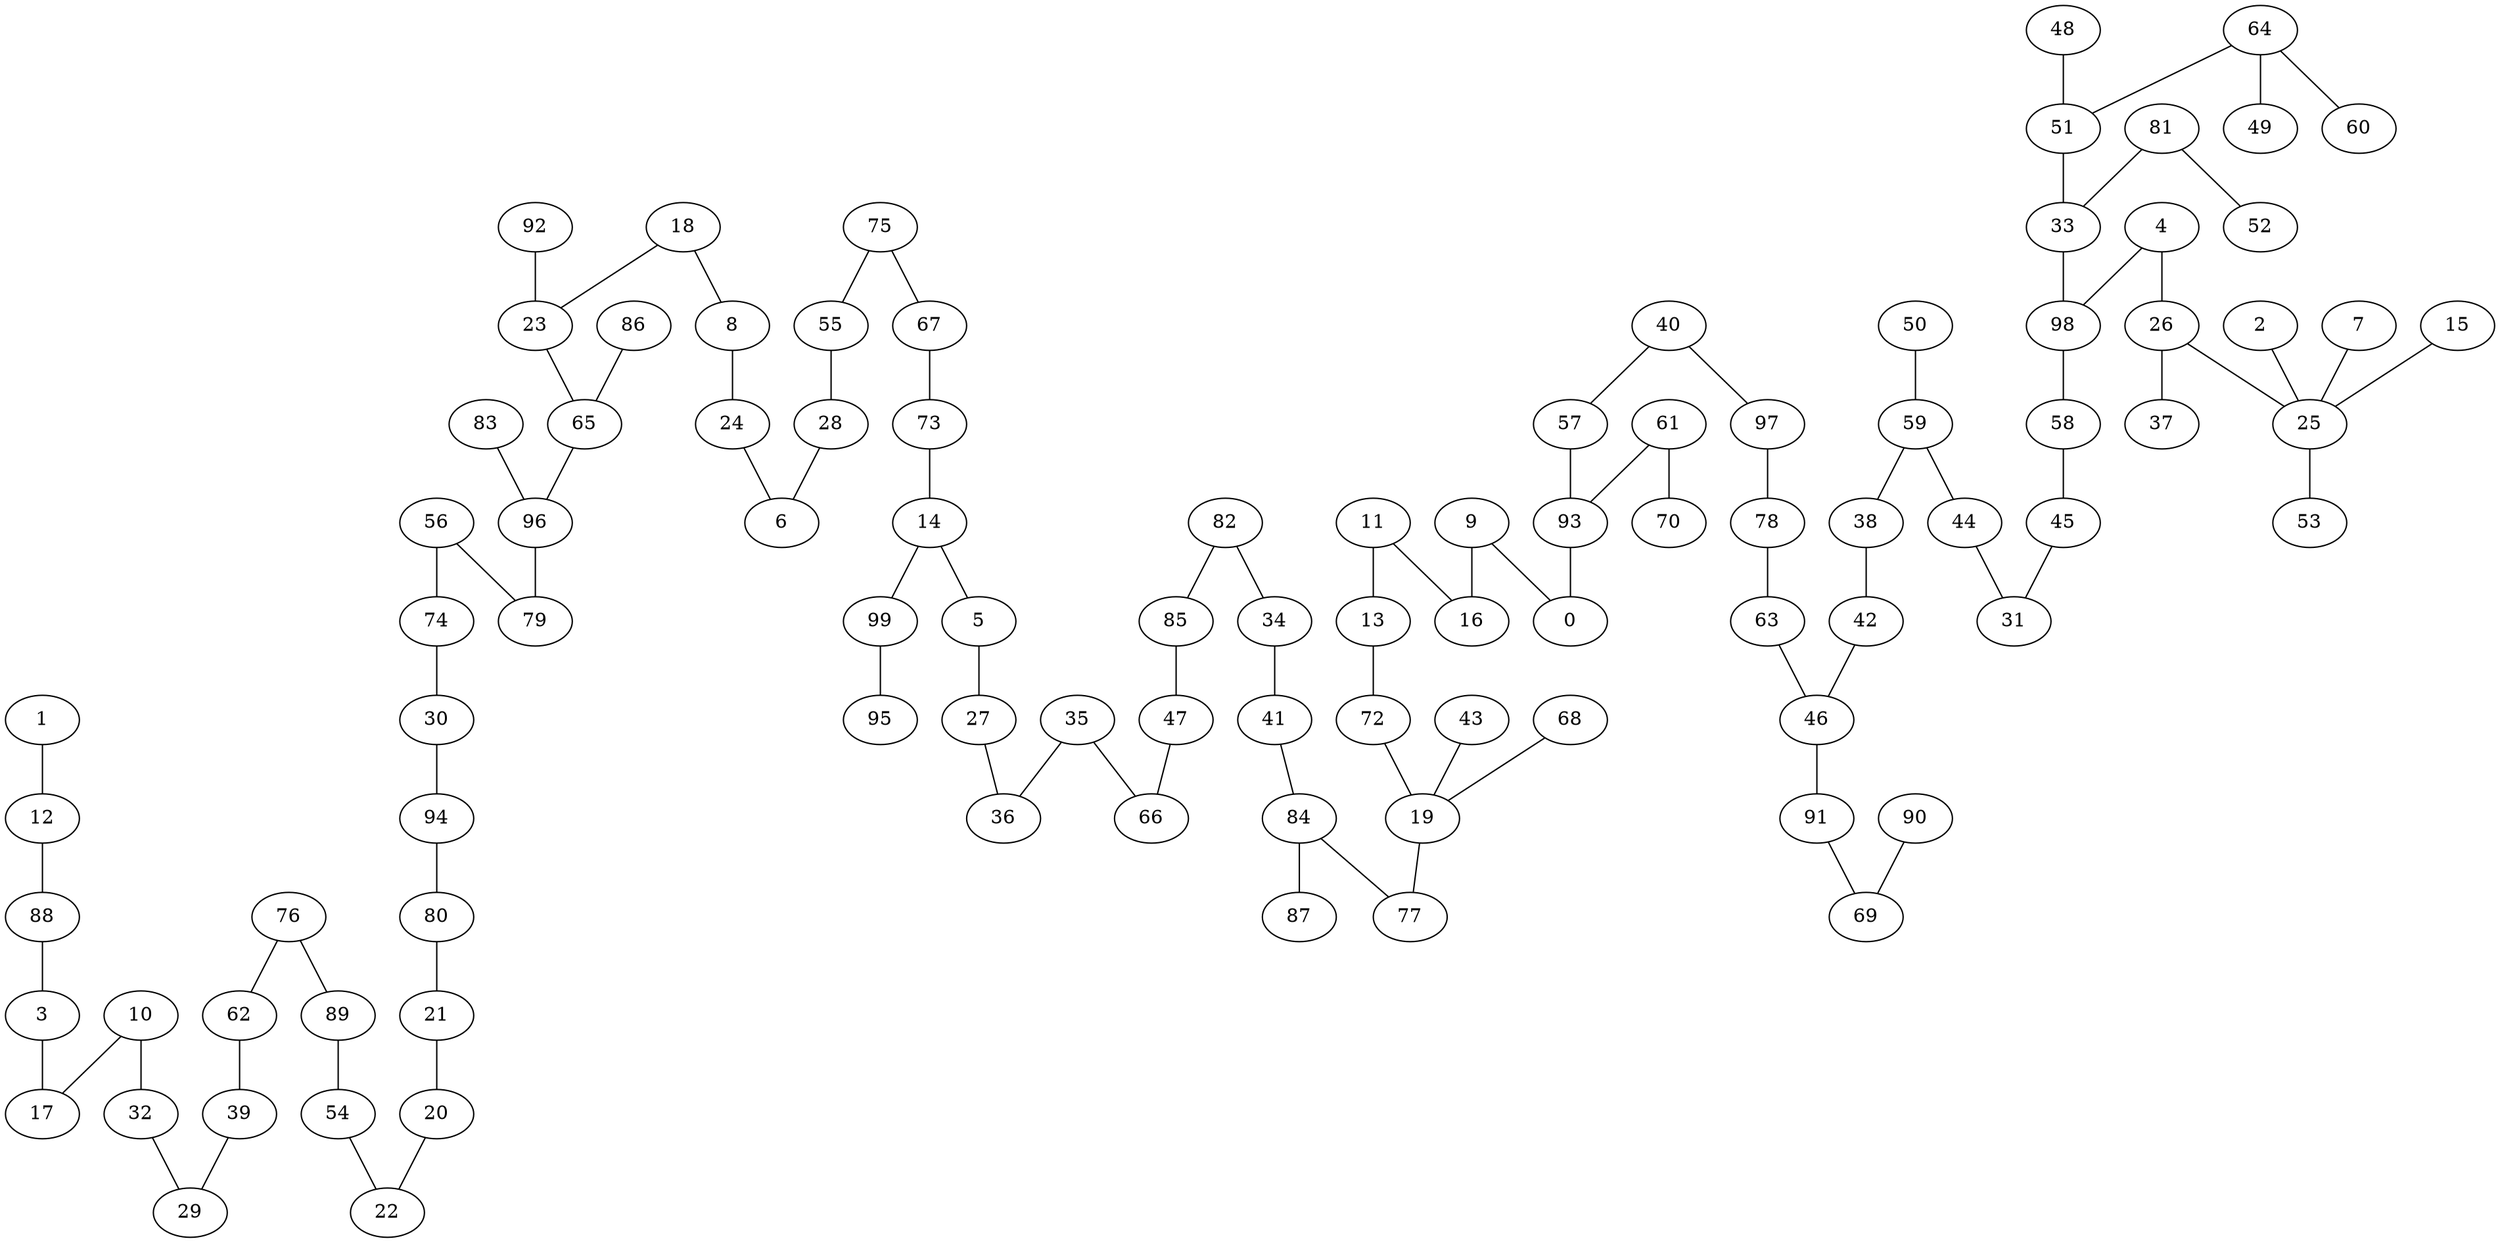 strict graph G {
1;
12;
88;
3;
17;
10;
32;
29;
39;
62;
76;
89;
54;
22;
20;
21;
80;
94;
30;
74;
56;
79;
96;
83;
65;
23;
18;
8;
24;
6;
28;
55;
75;
67;
73;
14;
5;
27;
36;
35;
66;
47;
85;
82;
34;
41;
84;
87;
77;
19;
72;
13;
11;
16;
9;
0;
93;
61;
70;
57;
40;
97;
78;
63;
46;
91;
69;
90;
42;
38;
59;
50;
44;
31;
45;
58;
98;
33;
51;
64;
49;
60;
48;
81;
52;
4;
26;
37;
25;
53;
2;
7;
15;
43;
68;
99;
95;
92;
86;
84 -- 87;
11 -- 13;
91 -- 69;
28 -- 6;
39 -- 29;
43 -- 19;
41 -- 84;
64 -- 60;
75 -- 67;
92 -- 23;
20 -- 22;
5 -- 27;
9 -- 16;
63 -- 46;
33 -- 98;
61 -- 93;
59 -- 44;
56 -- 79;
74 -- 30;
46 -- 91;
34 -- 41;
68 -- 19;
85 -- 47;
89 -- 54;
40 -- 97;
14 -- 5;
88 -- 3;
61 -- 70;
18 -- 23;
72 -- 19;
97 -- 78;
27 -- 36;
83 -- 96;
26 -- 25;
99 -- 95;
15 -- 25;
1 -- 12;
82 -- 34;
81 -- 33;
25 -- 53;
32 -- 29;
35 -- 66;
80 -- 21;
7 -- 25;
21 -- 20;
73 -- 14;
75 -- 55;
98 -- 58;
50 -- 59;
19 -- 77;
96 -- 79;
65 -- 96;
24 -- 6;
12 -- 88;
82 -- 85;
58 -- 45;
86 -- 65;
55 -- 28;
76 -- 89;
8 -- 24;
40 -- 57;
38 -- 42;
2 -- 25;
9 -- 0;
64 -- 51;
78 -- 63;
64 -- 49;
13 -- 72;
18 -- 8;
3 -- 17;
93 -- 0;
45 -- 31;
81 -- 52;
42 -- 46;
23 -- 65;
30 -- 94;
59 -- 38;
10 -- 32;
14 -- 99;
4 -- 98;
10 -- 17;
84 -- 77;
11 -- 16;
94 -- 80;
44 -- 31;
54 -- 22;
57 -- 93;
67 -- 73;
90 -- 69;
76 -- 62;
4 -- 26;
26 -- 37;
47 -- 66;
35 -- 36;
62 -- 39;
51 -- 33;
56 -- 74;
48 -- 51;
}
